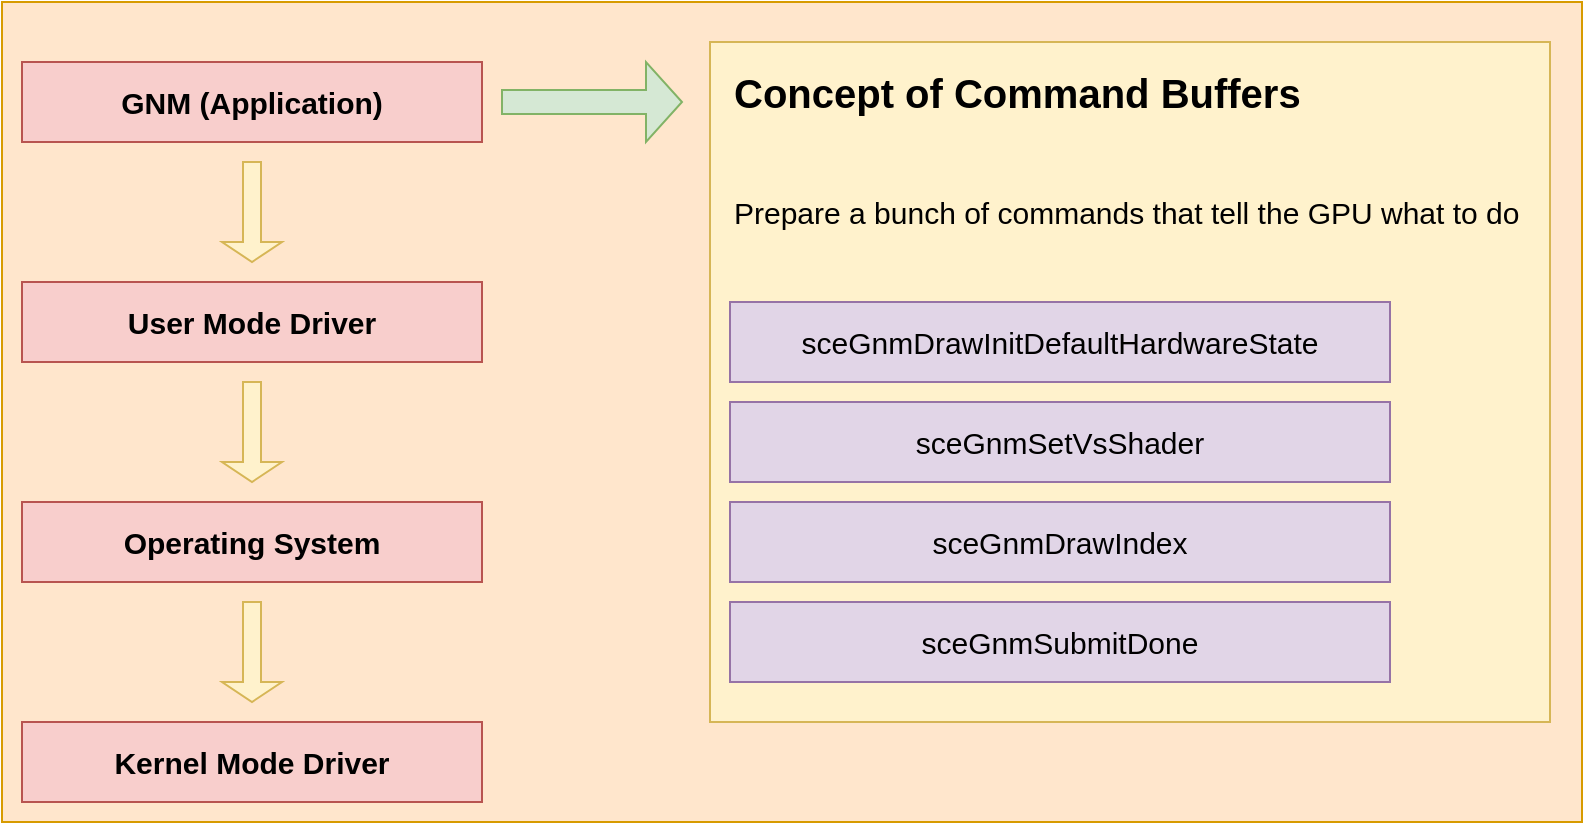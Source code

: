 <mxfile version="24.2.5" type="device">
  <diagram name="Page-1" id="0EtKFH_yeUswPPRqUbHq">
    <mxGraphModel dx="2074" dy="1205" grid="1" gridSize="10" guides="1" tooltips="1" connect="1" arrows="1" fold="1" page="1" pageScale="1" pageWidth="827" pageHeight="1169" math="0" shadow="0">
      <root>
        <mxCell id="0" />
        <mxCell id="1" parent="0" />
        <mxCell id="QSqcfk-7Tip9ZLl0hiTW-13" value="" style="rounded=0;whiteSpace=wrap;html=1;fillColor=#ffe6cc;strokeColor=#d79b00;" vertex="1" parent="1">
          <mxGeometry x="50" y="360" width="790" height="410" as="geometry" />
        </mxCell>
        <mxCell id="QSqcfk-7Tip9ZLl0hiTW-18" value="" style="rounded=0;whiteSpace=wrap;html=1;fillColor=#fff2cc;strokeColor=#d6b656;" vertex="1" parent="1">
          <mxGeometry x="404" y="380" width="420" height="340" as="geometry" />
        </mxCell>
        <mxCell id="QSqcfk-7Tip9ZLl0hiTW-1" value="GNM (Application)" style="rounded=0;whiteSpace=wrap;html=1;fontSize=15;fontStyle=1;fillColor=#f8cecc;strokeColor=#b85450;" vertex="1" parent="1">
          <mxGeometry x="60" y="390" width="230" height="40" as="geometry" />
        </mxCell>
        <mxCell id="QSqcfk-7Tip9ZLl0hiTW-2" value="User Mode Driver" style="rounded=0;whiteSpace=wrap;html=1;fontSize=15;fontStyle=1;fillColor=#f8cecc;strokeColor=#b85450;" vertex="1" parent="1">
          <mxGeometry x="60" y="500" width="230" height="40" as="geometry" />
        </mxCell>
        <mxCell id="QSqcfk-7Tip9ZLl0hiTW-3" value="Operating System" style="rounded=0;whiteSpace=wrap;html=1;fontSize=15;fontStyle=1;fillColor=#f8cecc;strokeColor=#b85450;" vertex="1" parent="1">
          <mxGeometry x="60" y="610" width="230" height="40" as="geometry" />
        </mxCell>
        <mxCell id="QSqcfk-7Tip9ZLl0hiTW-4" value="Kernel Mode Driver" style="rounded=0;whiteSpace=wrap;html=1;fontSize=15;fontStyle=1;fillColor=#f8cecc;strokeColor=#b85450;" vertex="1" parent="1">
          <mxGeometry x="60" y="720" width="230" height="40" as="geometry" />
        </mxCell>
        <mxCell id="QSqcfk-7Tip9ZLl0hiTW-7" value="Concept of Command Buffers" style="text;html=1;align=left;verticalAlign=middle;whiteSpace=wrap;rounded=0;fontStyle=1;fontSize=20;" vertex="1" parent="1">
          <mxGeometry x="414" y="390" width="286" height="30" as="geometry" />
        </mxCell>
        <mxCell id="QSqcfk-7Tip9ZLl0hiTW-8" value="Prepare a bunch of commands that tell the GPU what to do" style="text;html=1;align=left;verticalAlign=middle;whiteSpace=wrap;rounded=0;fontStyle=0;fontSize=15;" vertex="1" parent="1">
          <mxGeometry x="414" y="450" width="400" height="30" as="geometry" />
        </mxCell>
        <mxCell id="QSqcfk-7Tip9ZLl0hiTW-9" value="sceGnmDrawInitDefaultHardwareState" style="rounded=0;whiteSpace=wrap;html=1;fontSize=15;fontStyle=0;fillColor=#e1d5e7;strokeColor=#9673a6;" vertex="1" parent="1">
          <mxGeometry x="414" y="510" width="330" height="40" as="geometry" />
        </mxCell>
        <mxCell id="QSqcfk-7Tip9ZLl0hiTW-10" value="sceGnmSetVsShader" style="rounded=0;whiteSpace=wrap;html=1;fontSize=15;fontStyle=0;fillColor=#e1d5e7;strokeColor=#9673a6;" vertex="1" parent="1">
          <mxGeometry x="414" y="560" width="330" height="40" as="geometry" />
        </mxCell>
        <mxCell id="QSqcfk-7Tip9ZLl0hiTW-11" value="sceGnmDrawIndex" style="rounded=0;whiteSpace=wrap;html=1;fontSize=15;fontStyle=0;fillColor=#e1d5e7;strokeColor=#9673a6;" vertex="1" parent="1">
          <mxGeometry x="414" y="610" width="330" height="40" as="geometry" />
        </mxCell>
        <mxCell id="QSqcfk-7Tip9ZLl0hiTW-12" value="sceGnmSubmitDone" style="rounded=0;whiteSpace=wrap;html=1;fontSize=15;fontStyle=0;fillColor=#e1d5e7;strokeColor=#9673a6;" vertex="1" parent="1">
          <mxGeometry x="414" y="660" width="330" height="40" as="geometry" />
        </mxCell>
        <mxCell id="QSqcfk-7Tip9ZLl0hiTW-14" value="" style="shape=singleArrow;direction=south;whiteSpace=wrap;html=1;fillColor=#fff2cc;strokeColor=#d6b656;" vertex="1" parent="1">
          <mxGeometry x="160" y="440" width="30" height="50" as="geometry" />
        </mxCell>
        <mxCell id="QSqcfk-7Tip9ZLl0hiTW-15" value="" style="shape=singleArrow;direction=south;whiteSpace=wrap;html=1;fillColor=#fff2cc;strokeColor=#d6b656;" vertex="1" parent="1">
          <mxGeometry x="160" y="550" width="30" height="50" as="geometry" />
        </mxCell>
        <mxCell id="QSqcfk-7Tip9ZLl0hiTW-17" value="" style="shape=singleArrow;direction=south;whiteSpace=wrap;html=1;fillColor=#fff2cc;strokeColor=#d6b656;" vertex="1" parent="1">
          <mxGeometry x="160" y="660" width="30" height="50" as="geometry" />
        </mxCell>
        <mxCell id="QSqcfk-7Tip9ZLl0hiTW-20" value="" style="shape=singleArrow;whiteSpace=wrap;html=1;fillColor=#d5e8d4;strokeColor=#82b366;" vertex="1" parent="1">
          <mxGeometry x="300" y="390" width="90" height="40" as="geometry" />
        </mxCell>
      </root>
    </mxGraphModel>
  </diagram>
</mxfile>
